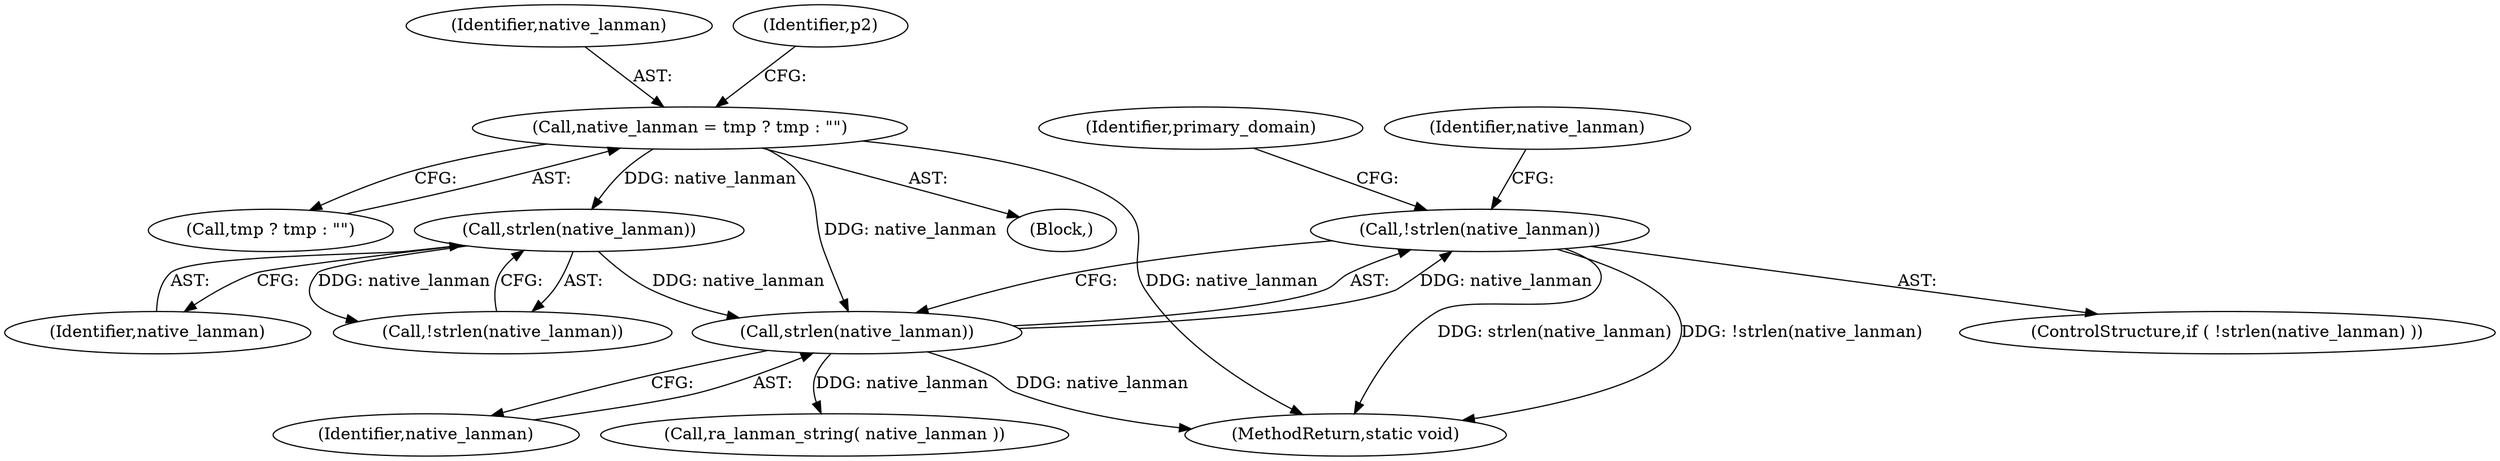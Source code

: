 digraph "0_samba_9280051bfba337458722fb157f3082f93cbd9f2b@API" {
"1000303" [label="(Call,!strlen(native_lanman))"];
"1000304" [label="(Call,strlen(native_lanman))"];
"1000298" [label="(Call,strlen(native_lanman))"];
"1000257" [label="(Call,native_lanman = tmp ? tmp : \"\")"];
"1000312" [label="(Identifier,native_lanman)"];
"1000530" [label="(MethodReturn,static void)"];
"1000297" [label="(Call,!strlen(native_lanman))"];
"1000259" [label="(Call,tmp ? tmp : \"\")"];
"1000258" [label="(Identifier,native_lanman)"];
"1000308" [label="(Identifier,primary_domain)"];
"1000298" [label="(Call,strlen(native_lanman))"];
"1000264" [label="(Identifier,p2)"];
"1000117" [label="(Block,)"];
"1000305" [label="(Identifier,native_lanman)"];
"1000257" [label="(Call,native_lanman = tmp ? tmp : \"\")"];
"1000302" [label="(ControlStructure,if ( !strlen(native_lanman) ))"];
"1000299" [label="(Identifier,native_lanman)"];
"1000311" [label="(Call,ra_lanman_string( native_lanman ))"];
"1000303" [label="(Call,!strlen(native_lanman))"];
"1000304" [label="(Call,strlen(native_lanman))"];
"1000303" -> "1000302"  [label="AST: "];
"1000303" -> "1000304"  [label="CFG: "];
"1000304" -> "1000303"  [label="AST: "];
"1000308" -> "1000303"  [label="CFG: "];
"1000312" -> "1000303"  [label="CFG: "];
"1000303" -> "1000530"  [label="DDG: strlen(native_lanman)"];
"1000303" -> "1000530"  [label="DDG: !strlen(native_lanman)"];
"1000304" -> "1000303"  [label="DDG: native_lanman"];
"1000304" -> "1000305"  [label="CFG: "];
"1000305" -> "1000304"  [label="AST: "];
"1000304" -> "1000530"  [label="DDG: native_lanman"];
"1000298" -> "1000304"  [label="DDG: native_lanman"];
"1000257" -> "1000304"  [label="DDG: native_lanman"];
"1000304" -> "1000311"  [label="DDG: native_lanman"];
"1000298" -> "1000297"  [label="AST: "];
"1000298" -> "1000299"  [label="CFG: "];
"1000299" -> "1000298"  [label="AST: "];
"1000297" -> "1000298"  [label="CFG: "];
"1000298" -> "1000297"  [label="DDG: native_lanman"];
"1000257" -> "1000298"  [label="DDG: native_lanman"];
"1000257" -> "1000117"  [label="AST: "];
"1000257" -> "1000259"  [label="CFG: "];
"1000258" -> "1000257"  [label="AST: "];
"1000259" -> "1000257"  [label="AST: "];
"1000264" -> "1000257"  [label="CFG: "];
"1000257" -> "1000530"  [label="DDG: native_lanman"];
}
